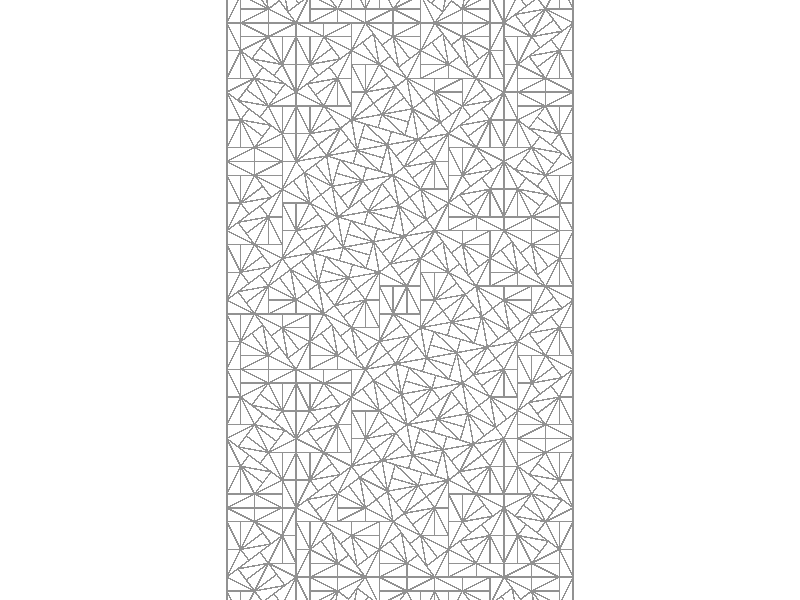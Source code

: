 
#declare VP = <0.5,1,2>;

global_settings {
   ambient_light rgb <1,1,1>
   assumed_gamma 1.8
   max_trace_level 5
}

background { color rgb <1,1,1> }

// Light at the camera
light_source {
   VP
   color rgb <1,1,1>
}

camera {
   perspective
   location VP
   up y
   right image_width*x/image_height
   angle 60
   sky <0,1,0>
   look_at <0.5,1,0>
}

#declare RADIUS = 0.05;

/* Origin
sphere {
	<0,0,0>, RADIUS*2
	pigment { color rgb <1,0,0> }
}
*/

#declare thefinish = finish {
   ambient 0.2 
   diffuse 0.4
   specular 0.5 
}

// Interior angles
#declare THETA1 = degrees(atan(0.5));
#declare THETA2 = degrees(atan(2.0));

// Various lengths
#declare LENGTH1 = sqrt(5);
#declare LENGTH2 = sin(atan(2));
#declare LENGTH3 = cos(atan(2));

// Base tile: 1,2,sqrt(5) sided triangle
#declare pinwheel0 = union {
	cylinder { <0,0,0>, <1,0,0>, RADIUS }
   cylinder { <0,0,0>, <0,2,0>, RADIUS }
   cylinder { <1,0,0>, <0,2,0>, RADIUS }
	sphere { <0,0,0>, RADIUS } 
   sphere { <0,2,0>, RADIUS } 
   sphere { <1,0,0>, RADIUS } 
}

// pinwheel 1
#declare pinwheel1 = union  {
	object { pinwheel0 rotate <0,0,-THETA1> }
	object { pinwheel0 rotate <0,0,-THETA1> translate <0,-LENGTH1,0> }
   object { pinwheel0 rotate <0,0,-THETA1> rotate <0,0,-90> translate <-LENGTH2,-LENGTH1+LENGTH3,0> }
   object { pinwheel0 scale <-1,1,1> rotate <0,0,-THETA1> translate <0,-LENGTH1,0> }
	object { pinwheel0 scale <1,-1,1> rotate <0,0,-THETA1> }
	scale <-1,1,1>
	translate <LENGTH2,LENGTH1+LENGTH3,0>
	scale 1/LENGTH1
}

// pinwheel 2
#declare pinwheel2 = union  {
   object { pinwheel1 rotate <0,0,-THETA1> }
   object { pinwheel1 rotate <0,0,-THETA1> translate <0,-LENGTH1,0> }
   object { pinwheel1 rotate <0,0,-THETA1> rotate <0,0,-90> translate <-LENGTH2,-LENGTH1+LENGTH3,0> }
   object { pinwheel1 scale <-1,1,1> rotate <0,0,-THETA1> translate <0,-LENGTH1,0> }
   object { pinwheel1 scale <1,-1,1> rotate <0,0,-THETA1> }
	scale <-1,1,1>
   translate <LENGTH2,LENGTH1+LENGTH3,0>
   scale 1/LENGTH1
}

// pinwheel 3
#declare pinwheel3 = union  {
   object { pinwheel2 rotate <0,0,-THETA1> }
   object { pinwheel2 rotate <0,0,-THETA1> translate <0,-LENGTH1,0> }
   object { pinwheel2 rotate <0,0,-THETA1> rotate <0,0,-90> translate <-LENGTH2,-LENGTH1+LENGTH3,0> }
   object { pinwheel2 scale <-1,1,1> rotate <0,0,-THETA1> translate <0,-LENGTH1,0> }
   object { pinwheel2 scale <1,-1,1> rotate <0,0,-THETA1> }
   scale <-1,1,1>
   translate <LENGTH2,LENGTH1+LENGTH3,0>
   scale 1/LENGTH1
}

// pinwheel 4
#declare pinwheel4 = union  {
   object { pinwheel3 rotate <0,0,-THETA1> }
   object { pinwheel3 rotate <0,0,-THETA1> translate <0,-LENGTH1,0> }
   object { pinwheel3 rotate <0,0,-THETA1> rotate <0,0,-90> translate <-LENGTH2,-LENGTH1+LENGTH3,0> }
   object { pinwheel3 scale <-1,1,1> rotate <0,0,-THETA1> translate <0,-LENGTH1,0> }
   object { pinwheel3 scale <1,-1,1> rotate <0,0,-THETA1> }
   scale <-1,1,1>
   translate <LENGTH2,LENGTH1+LENGTH3,0>
   scale 1/LENGTH1
}

union {
	object { pinwheel4 }
	object { pinwheel4 scale <-1,-1,1> translate <1,2,0> } // Forms a rectangle
   texture {
      pigment { color rgb <0.5,0.5,0.5> }
		finish { thefinish }
   }
}

